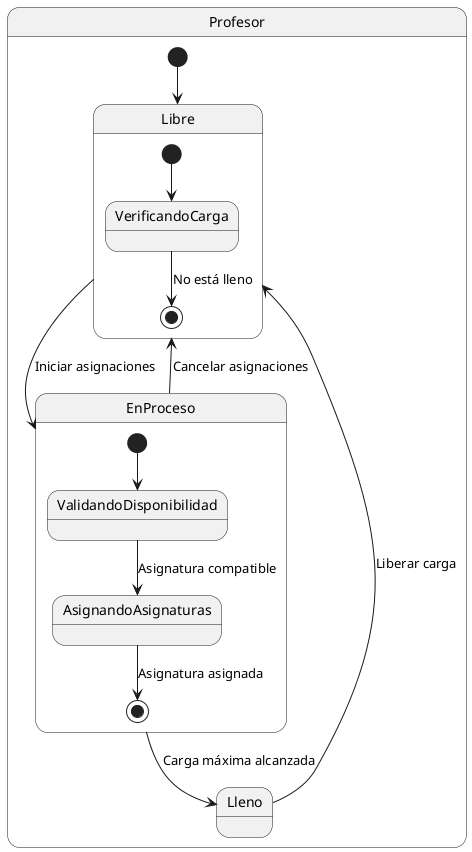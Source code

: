 @startuml
state Profesor {
    [*] --> Libre

    state Libre {
        [*] --> VerificandoCarga
        VerificandoCarga --> [*]: No está lleno
    }

    state EnProceso {
        [*] --> ValidandoDisponibilidad
        ValidandoDisponibilidad --> AsignandoAsignaturas: Asignatura compatible
        AsignandoAsignaturas --> [*]: Asignatura asignada
    }

    Libre --> EnProceso: Iniciar asignaciones
    EnProceso --> Lleno: Carga máxima alcanzada
    Lleno --> Libre: Liberar carga
    EnProceso --> Libre: Cancelar asignaciones
}
@enduml